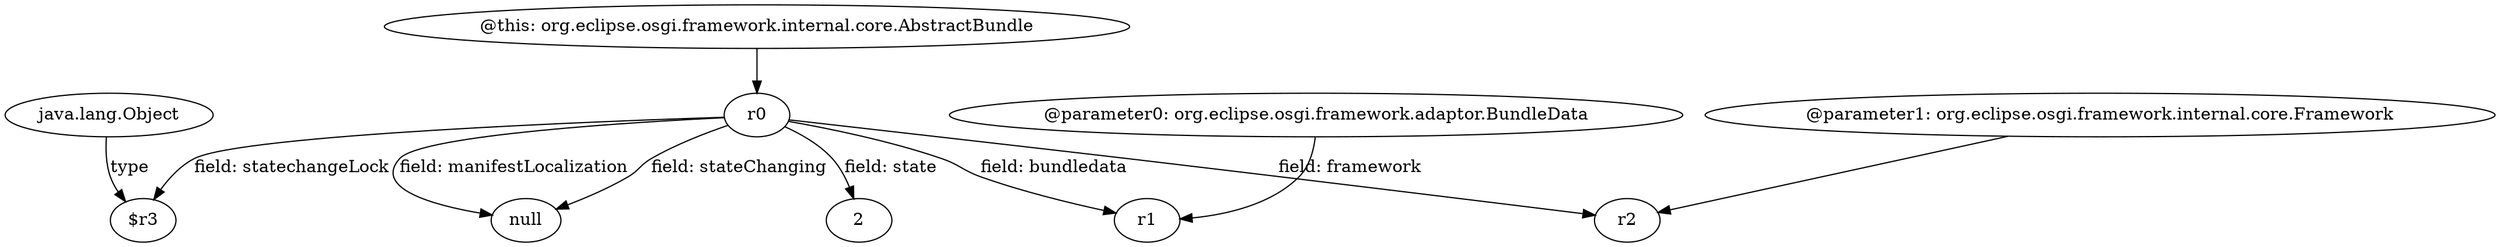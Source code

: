 digraph g {
0[label="@this: org.eclipse.osgi.framework.internal.core.AbstractBundle"]
1[label="r0"]
0->1[label=""]
2[label="$r3"]
1->2[label="field: statechangeLock"]
3[label="2"]
1->3[label="field: state"]
4[label="@parameter1: org.eclipse.osgi.framework.internal.core.Framework"]
5[label="r2"]
4->5[label=""]
6[label="null"]
1->6[label="field: manifestLocalization"]
1->6[label="field: stateChanging"]
7[label="@parameter0: org.eclipse.osgi.framework.adaptor.BundleData"]
8[label="r1"]
7->8[label=""]
1->8[label="field: bundledata"]
1->5[label="field: framework"]
9[label="java.lang.Object"]
9->2[label="type"]
}